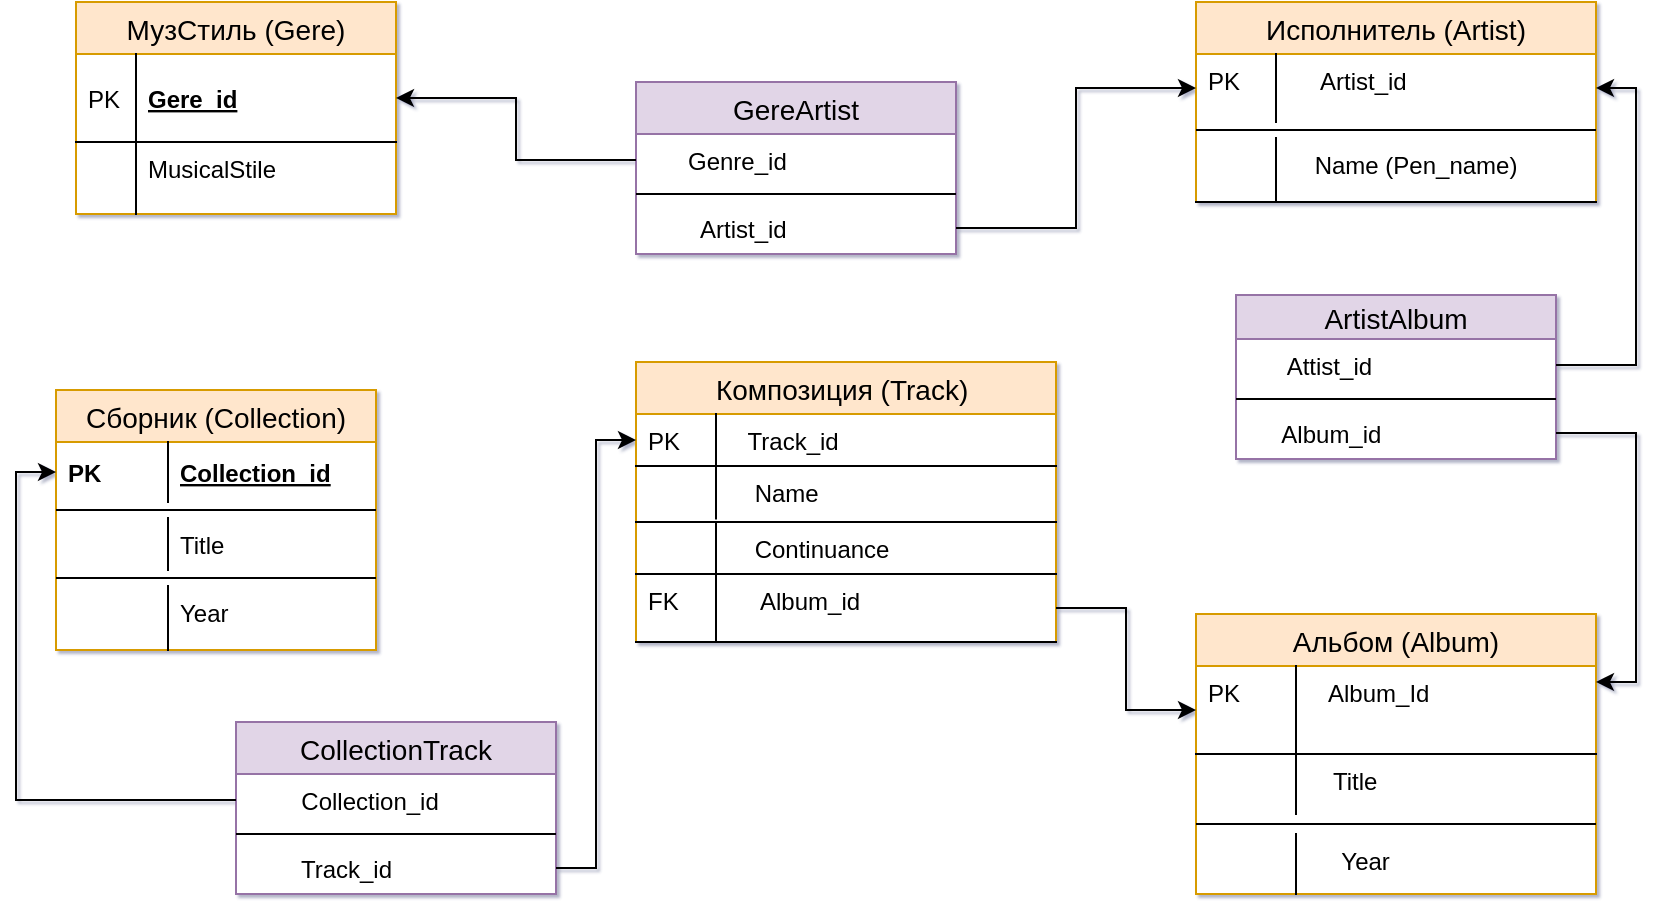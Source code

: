 <mxfile version="12.2.4" pages="1"><diagram name="Страница — 1" id="Z6J6UVXNcBq6mNBy6spb"><mxGraphModel dx="976" dy="584" grid="1" gridSize="10" guides="1" tooltips="1" connect="1" arrows="1" fold="1" page="1" pageScale="1" pageWidth="1654" pageHeight="1169" background="#ffffff" math="0" shadow="1"><root><mxCell id="0"/><mxCell id="1" parent="0"/><mxCell id="32" value="Альбом (Album)" style="swimlane;fontStyle=0;childLayout=stackLayout;horizontal=1;startSize=26;fillColor=#ffe6cc;horizontalStack=0;resizeParent=1;resizeParentMax=0;resizeLast=0;collapsible=1;marginBottom=0;swimlaneFillColor=#ffffff;align=center;fontSize=14;strokeColor=#d79b00;" parent="1" vertex="1"><mxGeometry x="600" y="346" width="200" height="140" as="geometry"/></mxCell><mxCell id="86" value="         Album_Id" style="shape=partialRectangle;top=0;left=0;right=0;bottom=1;align=left;verticalAlign=top;fillColor=none;spacingLeft=34;spacingRight=4;overflow=hidden;rotatable=0;points=[[0,0.5],[1,0.5]];portConstraint=eastwest;dropTarget=0;fontSize=12;" parent="32" vertex="1"><mxGeometry y="26" width="200" height="44" as="geometry"/></mxCell><mxCell id="87" value="PK" style="shape=partialRectangle;top=0;left=0;bottom=0;fillColor=none;align=left;verticalAlign=top;spacingLeft=4;spacingRight=4;overflow=hidden;rotatable=0;points=[];portConstraint=eastwest;part=1;fontSize=12;" parent="86" vertex="1" connectable="0"><mxGeometry width="50" height="44" as="geometry"/></mxCell><mxCell id="139" value="  Title" style="shape=partialRectangle;top=0;left=0;right=0;bottom=0;align=left;verticalAlign=top;fillColor=none;spacingLeft=60;spacingRight=4;overflow=hidden;rotatable=0;points=[[0,0.5],[1,0.5]];portConstraint=eastwest;dropTarget=0;fontSize=12;" parent="32" vertex="1"><mxGeometry y="70" width="200" height="30" as="geometry"/></mxCell><mxCell id="140" value="" style="shape=partialRectangle;fontStyle=1;top=0;left=0;bottom=0;fillColor=none;align=left;verticalAlign=top;spacingLeft=4;spacingRight=4;overflow=hidden;rotatable=0;points=[];portConstraint=eastwest;part=1;fontSize=12;" parent="139" vertex="1" connectable="0"><mxGeometry width="50" height="30" as="geometry"/></mxCell><mxCell id="142" value="" style="line;strokeWidth=1;fillColor=none;align=left;verticalAlign=middle;spacingTop=-1;spacingLeft=3;spacingRight=3;rotatable=0;labelPosition=right;points=[];portConstraint=eastwest;fontSize=12;" parent="32" vertex="1"><mxGeometry y="100" width="200" height="10" as="geometry"/></mxCell><mxCell id="77" value="           Year" style="shape=partialRectangle;top=0;left=0;right=0;bottom=0;align=left;verticalAlign=top;fillColor=none;spacingLeft=34;spacingRight=4;overflow=hidden;rotatable=0;points=[[0,0.5],[1,0.5]];portConstraint=eastwest;dropTarget=0;fontSize=12;" parent="32" vertex="1"><mxGeometry y="110" width="200" height="30" as="geometry"/></mxCell><mxCell id="78" value="          " style="shape=partialRectangle;top=0;left=0;bottom=0;fillColor=none;align=left;verticalAlign=top;spacingLeft=4;spacingRight=4;overflow=hidden;rotatable=0;points=[];portConstraint=eastwest;part=1;fontSize=12;" parent="77" vertex="1" connectable="0"><mxGeometry width="50" height="30" as="geometry"/></mxCell><mxCell id="51" value="Исполнитель (Artist)" style="swimlane;fontStyle=0;childLayout=stackLayout;horizontal=1;startSize=26;fillColor=#ffe6cc;horizontalStack=0;resizeParent=1;resizeParentMax=0;resizeLast=0;collapsible=1;marginBottom=0;swimlaneFillColor=#ffffff;align=center;fontSize=14;strokeColor=#d79b00;" parent="1" vertex="1"><mxGeometry x="600" y="40" width="200" height="100" as="geometry"/></mxCell><mxCell id="84" value="        Artist_id" style="shape=partialRectangle;top=0;left=0;right=0;bottom=0;align=left;verticalAlign=top;fillColor=none;spacingLeft=34;spacingRight=4;overflow=hidden;rotatable=0;points=[[0,0.5],[1,0.5]];portConstraint=eastwest;dropTarget=0;fontSize=12;" parent="51" vertex="1"><mxGeometry y="26" width="200" height="34" as="geometry"/></mxCell><mxCell id="85" value="PK" style="shape=partialRectangle;top=0;left=0;bottom=0;fillColor=none;align=left;verticalAlign=top;spacingLeft=4;spacingRight=4;overflow=hidden;rotatable=0;points=[];portConstraint=eastwest;part=1;fontSize=12;" parent="84" vertex="1" connectable="0"><mxGeometry width="40" height="34" as="geometry"/></mxCell><mxCell id="81" value="" style="line;strokeWidth=1;fillColor=none;align=left;verticalAlign=middle;spacingTop=-1;spacingLeft=3;spacingRight=3;rotatable=0;labelPosition=right;points=[];portConstraint=eastwest;" parent="51" vertex="1"><mxGeometry y="60" width="200" height="8" as="geometry"/></mxCell><mxCell id="95" value="       Name (Pen_name)" style="shape=partialRectangle;top=0;left=0;right=0;bottom=1;align=left;verticalAlign=top;fillColor=none;spacingLeft=34;spacingRight=4;overflow=hidden;rotatable=0;points=[[0,0.5],[1,0.5]];portConstraint=eastwest;dropTarget=0;fontSize=12;" parent="51" vertex="1"><mxGeometry y="68" width="200" height="32" as="geometry"/></mxCell><mxCell id="96" value="" style="shape=partialRectangle;top=0;left=0;bottom=0;fillColor=none;align=left;verticalAlign=top;spacingLeft=4;spacingRight=4;overflow=hidden;rotatable=0;points=[];portConstraint=eastwest;part=1;fontSize=12;" parent="95" vertex="1" connectable="0"><mxGeometry width="40" height="32" as="geometry"/></mxCell><mxCell id="13" value="Композиция (Track) " style="swimlane;fontStyle=0;childLayout=stackLayout;horizontal=1;startSize=26;fillColor=#ffe6cc;horizontalStack=0;resizeParent=1;resizeParentMax=0;resizeLast=0;collapsible=1;marginBottom=0;swimlaneFillColor=#ffffff;align=center;fontSize=14;strokeColor=#d79b00;" parent="1" vertex="1"><mxGeometry x="320" y="220" width="210" height="140" as="geometry"/></mxCell><mxCell id="92" value="      Track_id" style="shape=partialRectangle;top=0;left=0;right=0;bottom=1;align=left;verticalAlign=top;fillColor=none;spacingLeft=34;spacingRight=4;overflow=hidden;rotatable=0;points=[[0,0.5],[1,0.5]];portConstraint=eastwest;dropTarget=0;fontSize=12;" parent="13" vertex="1"><mxGeometry y="26" width="210" height="26" as="geometry"/></mxCell><mxCell id="93" value="PK      " style="shape=partialRectangle;top=0;left=0;bottom=0;fillColor=none;align=left;verticalAlign=top;spacingLeft=4;spacingRight=4;overflow=hidden;rotatable=0;points=[];portConstraint=eastwest;part=1;fontSize=12;" parent="92" vertex="1" connectable="0"><mxGeometry width="40" height="26" as="geometry"/></mxCell><mxCell id="41" value="       Name" style="shape=partialRectangle;top=0;left=0;right=0;bottom=1;align=left;verticalAlign=top;fillColor=none;spacingLeft=34;spacingRight=4;overflow=hidden;rotatable=0;points=[[0,0.5],[1,0.5]];portConstraint=eastwest;dropTarget=0;fontSize=12;" parent="13" vertex="1"><mxGeometry y="52" width="210" height="28" as="geometry"/></mxCell><mxCell id="42" value="" style="shape=partialRectangle;top=0;left=0;bottom=0;fillColor=none;align=left;verticalAlign=top;spacingLeft=4;spacingRight=4;overflow=hidden;rotatable=0;points=[];portConstraint=eastwest;part=1;fontSize=12;" parent="41" vertex="1" connectable="0"><mxGeometry width="40" height="26.25" as="geometry"/></mxCell><mxCell id="62" value="       Сontinuance" style="shape=partialRectangle;top=0;left=0;right=0;bottom=1;align=left;verticalAlign=top;fillColor=none;spacingLeft=34;spacingRight=4;overflow=hidden;rotatable=0;points=[[0,0.5],[1,0.5]];portConstraint=eastwest;dropTarget=0;fontSize=12;" parent="13" vertex="1"><mxGeometry y="80" width="210" height="26" as="geometry"/></mxCell><mxCell id="63" value="" style="shape=partialRectangle;top=0;left=0;bottom=0;fillColor=none;align=left;verticalAlign=top;spacingLeft=4;spacingRight=4;overflow=hidden;rotatable=0;points=[];portConstraint=eastwest;part=1;fontSize=12;" parent="62" vertex="1" connectable="0"><mxGeometry width="40" height="26" as="geometry"/></mxCell><mxCell id="97" value="        Album_id" style="shape=partialRectangle;top=0;left=0;right=0;bottom=1;align=left;verticalAlign=top;fillColor=none;spacingLeft=34;spacingRight=4;overflow=hidden;rotatable=0;points=[[0,0.5],[1,0.5]];portConstraint=eastwest;dropTarget=0;fontSize=12;" parent="13" vertex="1"><mxGeometry y="106" width="210" height="34" as="geometry"/></mxCell><mxCell id="98" value="FK" style="shape=partialRectangle;top=0;left=0;bottom=0;fillColor=none;align=left;verticalAlign=top;spacingLeft=4;spacingRight=4;overflow=hidden;rotatable=0;points=[];portConstraint=eastwest;part=1;fontSize=12;" parent="97" vertex="1" connectable="0"><mxGeometry width="40" height="34" as="geometry"/></mxCell><mxCell id="114" value="МузСтиль (Gere)" style="swimlane;fontStyle=0;childLayout=stackLayout;horizontal=1;startSize=26;fillColor=#ffe6cc;horizontalStack=0;resizeParent=1;resizeParentMax=0;resizeLast=0;collapsible=1;marginBottom=0;swimlaneFillColor=#ffffff;align=center;fontSize=14;strokeColor=#d79b00;" parent="1" vertex="1"><mxGeometry x="40" y="40" width="160" height="106" as="geometry"/></mxCell><mxCell id="115" value="Gere_id" style="shape=partialRectangle;top=0;left=0;right=0;bottom=1;align=left;verticalAlign=middle;fillColor=none;spacingLeft=34;spacingRight=4;overflow=hidden;rotatable=0;points=[[0,0.5],[1,0.5]];portConstraint=eastwest;dropTarget=0;fontStyle=5;fontSize=12;" parent="114" vertex="1"><mxGeometry y="26" width="160" height="44" as="geometry"/></mxCell><mxCell id="116" value="PK" style="shape=partialRectangle;top=0;left=0;bottom=0;fillColor=none;align=left;verticalAlign=middle;spacingLeft=4;spacingRight=4;overflow=hidden;rotatable=0;points=[];portConstraint=eastwest;part=1;fontSize=12;" parent="115" vertex="1" connectable="0"><mxGeometry width="30" height="44" as="geometry"/></mxCell><mxCell id="121" value="MusicalStile" style="shape=partialRectangle;top=0;left=0;right=0;bottom=0;align=left;verticalAlign=top;fillColor=none;spacingLeft=34;spacingRight=4;overflow=hidden;rotatable=0;points=[[0,0.5],[1,0.5]];portConstraint=eastwest;dropTarget=0;fontSize=12;" parent="114" vertex="1"><mxGeometry y="70" width="160" height="26" as="geometry"/></mxCell><mxCell id="122" value="" style="shape=partialRectangle;top=0;left=0;bottom=0;fillColor=none;align=left;verticalAlign=top;spacingLeft=4;spacingRight=4;overflow=hidden;rotatable=0;points=[];portConstraint=eastwest;part=1;fontSize=12;" parent="121" vertex="1" connectable="0"><mxGeometry width="30" height="26" as="geometry"/></mxCell><mxCell id="123" value="" style="shape=partialRectangle;top=0;left=0;right=0;bottom=0;align=left;verticalAlign=top;fillColor=none;spacingLeft=34;spacingRight=4;overflow=hidden;rotatable=0;points=[[0,0.5],[1,0.5]];portConstraint=eastwest;dropTarget=0;fontSize=12;" parent="114" vertex="1"><mxGeometry y="96" width="160" height="10" as="geometry"/></mxCell><mxCell id="124" value="" style="shape=partialRectangle;top=0;left=0;bottom=0;fillColor=none;align=left;verticalAlign=top;spacingLeft=4;spacingRight=4;overflow=hidden;rotatable=0;points=[];portConstraint=eastwest;part=1;fontSize=12;" parent="123" vertex="1" connectable="0"><mxGeometry width="30" height="10" as="geometry"/></mxCell><mxCell id="160" value="Сборник (Collection)" style="swimlane;fontStyle=0;childLayout=stackLayout;horizontal=1;startSize=26;fillColor=#ffe6cc;horizontalStack=0;resizeParent=1;resizeParentMax=0;resizeLast=0;collapsible=1;marginBottom=0;swimlaneFillColor=#ffffff;align=center;fontSize=14;strokeColor=#d79b00;" parent="1" vertex="1"><mxGeometry x="30" y="234" width="160" height="130" as="geometry"/></mxCell><mxCell id="161" value="Collection_id" style="shape=partialRectangle;top=0;left=0;right=0;bottom=0;align=left;verticalAlign=middle;fillColor=none;spacingLeft=60;spacingRight=4;overflow=hidden;rotatable=0;points=[[0,0.5],[1,0.5]];portConstraint=eastwest;dropTarget=0;fontStyle=5;fontSize=12;" parent="160" vertex="1"><mxGeometry y="26" width="160" height="30" as="geometry"/></mxCell><mxCell id="162" value="PK" style="shape=partialRectangle;fontStyle=1;top=0;left=0;bottom=0;fillColor=none;align=left;verticalAlign=middle;spacingLeft=4;spacingRight=4;overflow=hidden;rotatable=0;points=[];portConstraint=eastwest;part=1;fontSize=12;" parent="161" vertex="1" connectable="0"><mxGeometry width="56" height="30" as="geometry"/></mxCell><mxCell id="169" value="" style="line;strokeWidth=1;fillColor=none;align=left;verticalAlign=middle;spacingTop=-1;spacingLeft=3;spacingRight=3;rotatable=0;labelPosition=right;points=[];portConstraint=eastwest;" parent="160" vertex="1"><mxGeometry y="56" width="160" height="8" as="geometry"/></mxCell><mxCell id="167" value="Title" style="shape=partialRectangle;top=0;left=0;right=0;bottom=0;align=left;verticalAlign=top;fillColor=none;spacingLeft=60;spacingRight=4;overflow=hidden;rotatable=0;points=[[0,0.5],[1,0.5]];portConstraint=eastwest;dropTarget=0;fontSize=12;" parent="160" vertex="1"><mxGeometry y="64" width="160" height="26" as="geometry"/></mxCell><mxCell id="168" value="" style="shape=partialRectangle;top=0;left=0;bottom=0;fillColor=none;align=left;verticalAlign=top;spacingLeft=4;spacingRight=4;overflow=hidden;rotatable=0;points=[];portConstraint=eastwest;part=1;fontSize=12;" parent="167" vertex="1" connectable="0"><mxGeometry width="56" height="26" as="geometry"/></mxCell><mxCell id="170" value="" style="line;strokeWidth=1;fillColor=none;align=left;verticalAlign=middle;spacingTop=-1;spacingLeft=3;spacingRight=3;rotatable=0;labelPosition=right;points=[];portConstraint=eastwest;" parent="160" vertex="1"><mxGeometry y="90" width="160" height="8" as="geometry"/></mxCell><mxCell id="165" value="Year" style="shape=partialRectangle;top=0;left=0;right=0;bottom=0;align=left;verticalAlign=top;fillColor=none;spacingLeft=60;spacingRight=4;overflow=hidden;rotatable=0;points=[[0,0.5],[1,0.5]];portConstraint=eastwest;dropTarget=0;fontSize=12;" parent="160" vertex="1"><mxGeometry y="98" width="160" height="32" as="geometry"/></mxCell><mxCell id="166" value="" style="shape=partialRectangle;top=0;left=0;bottom=0;fillColor=none;align=left;verticalAlign=top;spacingLeft=4;spacingRight=4;overflow=hidden;rotatable=0;points=[];portConstraint=eastwest;part=1;fontSize=12;" parent="165" vertex="1" connectable="0"><mxGeometry width="56" height="32" as="geometry"/></mxCell><mxCell id="180" value="GereArtist" style="swimlane;fontStyle=0;childLayout=stackLayout;horizontal=1;startSize=26;fillColor=#e1d5e7;horizontalStack=0;resizeParent=1;resizeParentMax=0;resizeLast=0;collapsible=1;marginBottom=0;swimlaneFillColor=#ffffff;align=center;fontSize=14;strokeColor=#9673a6;" parent="1" vertex="1"><mxGeometry x="320" y="80" width="160" height="86" as="geometry"/></mxCell><mxCell id="181" value="      Genre_id" style="text;strokeColor=none;fillColor=none;spacingLeft=4;spacingRight=4;overflow=hidden;rotatable=0;points=[[0,0.5],[1,0.5]];portConstraint=eastwest;fontSize=12;" parent="180" vertex="1"><mxGeometry y="26" width="160" height="26" as="geometry"/></mxCell><mxCell id="197" value="" style="line;strokeWidth=1;fillColor=none;align=left;verticalAlign=middle;spacingTop=-1;spacingLeft=3;spacingRight=3;rotatable=0;labelPosition=right;points=[];portConstraint=eastwest;fontSize=12;" parent="180" vertex="1"><mxGeometry y="52" width="160" height="8" as="geometry"/></mxCell><mxCell id="183" value="        Artist_id" style="text;strokeColor=none;fillColor=none;spacingLeft=4;spacingRight=4;overflow=hidden;rotatable=0;points=[[0,0.5],[1,0.5]];portConstraint=eastwest;fontSize=12;" parent="180" vertex="1"><mxGeometry y="60" width="160" height="26" as="geometry"/></mxCell><mxCell id="188" value="CollectionTrack" style="swimlane;fontStyle=0;childLayout=stackLayout;horizontal=1;startSize=26;fillColor=#e1d5e7;horizontalStack=0;resizeParent=1;resizeParentMax=0;resizeLast=0;collapsible=1;marginBottom=0;swimlaneFillColor=#ffffff;align=center;fontSize=14;strokeColor=#9673a6;" parent="1" vertex="1"><mxGeometry x="120" y="400" width="160" height="86" as="geometry"/></mxCell><mxCell id="232" value="        Collection_id" style="text;strokeColor=none;fillColor=none;spacingLeft=4;spacingRight=4;overflow=hidden;rotatable=0;points=[[0,0.5],[1,0.5]];portConstraint=eastwest;fontSize=12;" parent="188" vertex="1"><mxGeometry y="26" width="160" height="26" as="geometry"/></mxCell><mxCell id="216" value="" style="line;strokeWidth=1;fillColor=none;align=left;verticalAlign=middle;spacingTop=-1;spacingLeft=3;spacingRight=3;rotatable=0;labelPosition=right;points=[];portConstraint=eastwest;fontSize=12;" parent="188" vertex="1"><mxGeometry y="52" width="160" height="8" as="geometry"/></mxCell><mxCell id="190" value="        Track_id" style="text;strokeColor=none;fillColor=none;spacingLeft=4;spacingRight=4;overflow=hidden;rotatable=0;points=[[0,0.5],[1,0.5]];portConstraint=eastwest;fontSize=12;" parent="188" vertex="1"><mxGeometry y="60" width="160" height="26" as="geometry"/></mxCell><mxCell id="200" style="edgeStyle=orthogonalEdgeStyle;rounded=0;orthogonalLoop=1;jettySize=auto;html=1;entryX=1;entryY=0.5;entryDx=0;entryDy=0;" parent="1" source="181" target="115" edge="1"><mxGeometry relative="1" as="geometry"/></mxCell><mxCell id="201" style="edgeStyle=orthogonalEdgeStyle;rounded=0;orthogonalLoop=1;jettySize=auto;html=1;entryX=0;entryY=0.5;entryDx=0;entryDy=0;" parent="1" source="183" target="84" edge="1"><mxGeometry relative="1" as="geometry"/></mxCell><mxCell id="211" value="ArtistAlbum" style="swimlane;fontStyle=0;childLayout=stackLayout;horizontal=1;startSize=22;fillColor=#e1d5e7;horizontalStack=0;resizeParent=1;resizeParentMax=0;resizeLast=0;collapsible=1;marginBottom=0;swimlaneFillColor=#ffffff;align=center;fontSize=14;strokeColor=#9673a6;" parent="1" vertex="1"><mxGeometry x="620" y="186.5" width="160" height="82" as="geometry"/></mxCell><mxCell id="212" value="      Attist_id" style="text;strokeColor=none;fillColor=none;spacingLeft=4;spacingRight=4;overflow=hidden;rotatable=0;points=[[0,0.5],[1,0.5]];portConstraint=eastwest;fontSize=12;" parent="211" vertex="1"><mxGeometry y="22" width="160" height="26" as="geometry"/></mxCell><mxCell id="215" value="" style="line;strokeWidth=1;fillColor=none;align=left;verticalAlign=middle;spacingTop=-1;spacingLeft=3;spacingRight=3;rotatable=0;labelPosition=right;points=[];portConstraint=eastwest;fontSize=12;" parent="211" vertex="1"><mxGeometry y="48" width="160" height="8" as="geometry"/></mxCell><mxCell id="213" value="     Album_id" style="text;strokeColor=none;fillColor=none;spacingLeft=4;spacingRight=4;overflow=hidden;rotatable=0;points=[[0,0.5],[1,0.5]];portConstraint=eastwest;fontSize=12;" parent="211" vertex="1"><mxGeometry y="56" width="160" height="26" as="geometry"/></mxCell><mxCell id="224" style="edgeStyle=orthogonalEdgeStyle;rounded=0;orthogonalLoop=1;jettySize=auto;html=1;" parent="1" source="213" target="86" edge="1"><mxGeometry relative="1" as="geometry"><mxPoint x="800" y="384" as="targetPoint"/><Array as="points"><mxPoint x="820" y="256"/><mxPoint x="820" y="380"/></Array></mxGeometry></mxCell><mxCell id="226" style="edgeStyle=orthogonalEdgeStyle;rounded=0;orthogonalLoop=1;jettySize=auto;html=1;exitX=1;exitY=0.5;exitDx=0;exitDy=0;entryX=0;entryY=0.5;entryDx=0;entryDy=0;" parent="1" source="97" target="86" edge="1"><mxGeometry relative="1" as="geometry"/></mxCell><mxCell id="231" style="edgeStyle=orthogonalEdgeStyle;rounded=0;orthogonalLoop=1;jettySize=auto;html=1;" parent="1" edge="1"><mxGeometry relative="1" as="geometry"><mxPoint x="810" y="384" as="targetPoint"/><mxPoint x="810" y="384" as="sourcePoint"/></mxGeometry></mxCell><mxCell id="233" style="edgeStyle=orthogonalEdgeStyle;rounded=0;orthogonalLoop=1;jettySize=auto;html=1;entryX=0;entryY=0.5;entryDx=0;entryDy=0;" parent="1" source="232" target="161" edge="1"><mxGeometry relative="1" as="geometry"/></mxCell><mxCell id="235" style="edgeStyle=orthogonalEdgeStyle;rounded=0;orthogonalLoop=1;jettySize=auto;html=1;exitX=1;exitY=0.5;exitDx=0;exitDy=0;entryX=0;entryY=0.5;entryDx=0;entryDy=0;" parent="1" source="190" target="92" edge="1"><mxGeometry relative="1" as="geometry"/></mxCell><mxCell id="237" style="edgeStyle=orthogonalEdgeStyle;rounded=0;orthogonalLoop=1;jettySize=auto;html=1;" parent="1" source="212" target="84" edge="1"><mxGeometry relative="1" as="geometry"><Array as="points"><mxPoint x="820" y="222"/><mxPoint x="820" y="83"/></Array></mxGeometry></mxCell></root></mxGraphModel></diagram></mxfile>